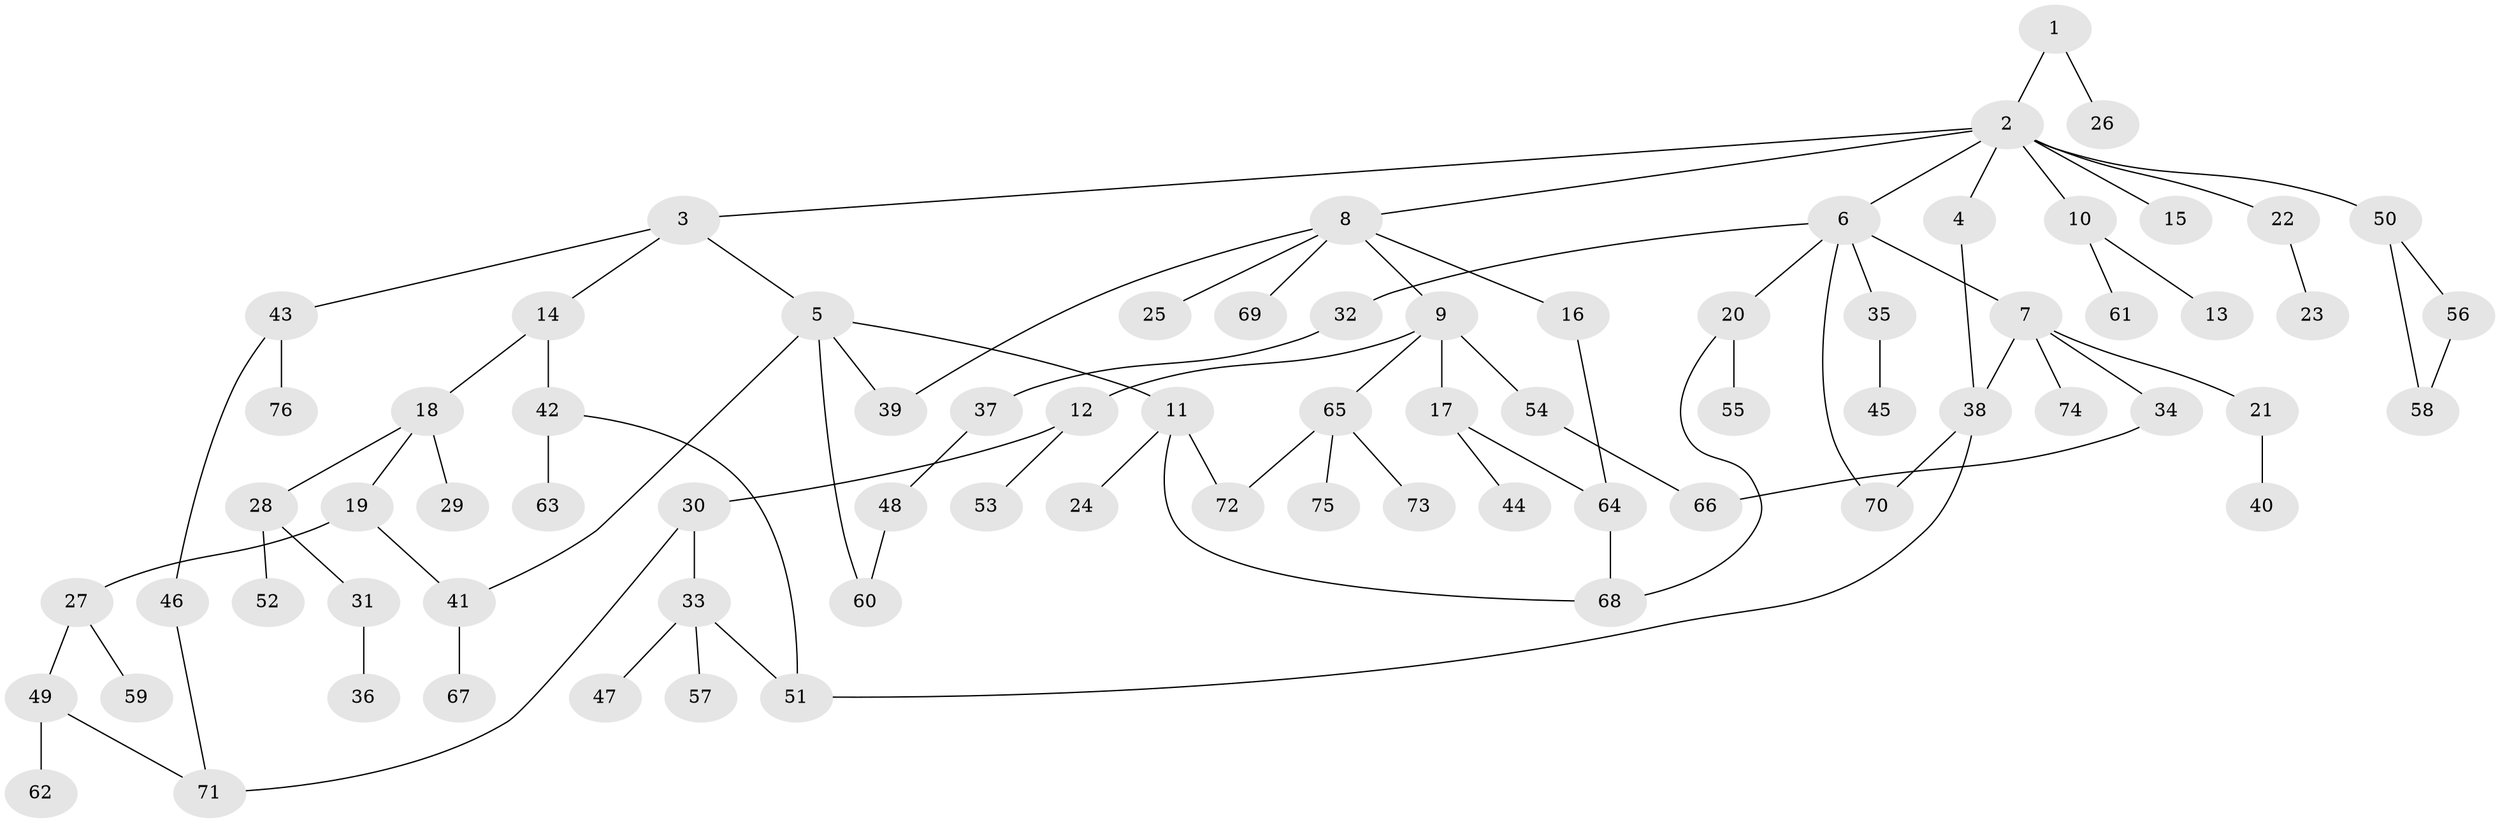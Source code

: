 // Generated by graph-tools (version 1.1) at 2025/01/03/09/25 03:01:07]
// undirected, 76 vertices, 90 edges
graph export_dot {
graph [start="1"]
  node [color=gray90,style=filled];
  1;
  2;
  3;
  4;
  5;
  6;
  7;
  8;
  9;
  10;
  11;
  12;
  13;
  14;
  15;
  16;
  17;
  18;
  19;
  20;
  21;
  22;
  23;
  24;
  25;
  26;
  27;
  28;
  29;
  30;
  31;
  32;
  33;
  34;
  35;
  36;
  37;
  38;
  39;
  40;
  41;
  42;
  43;
  44;
  45;
  46;
  47;
  48;
  49;
  50;
  51;
  52;
  53;
  54;
  55;
  56;
  57;
  58;
  59;
  60;
  61;
  62;
  63;
  64;
  65;
  66;
  67;
  68;
  69;
  70;
  71;
  72;
  73;
  74;
  75;
  76;
  1 -- 2;
  1 -- 26;
  2 -- 3;
  2 -- 4;
  2 -- 6;
  2 -- 8;
  2 -- 10;
  2 -- 15;
  2 -- 22;
  2 -- 50;
  3 -- 5;
  3 -- 14;
  3 -- 43;
  4 -- 38;
  5 -- 11;
  5 -- 41;
  5 -- 60;
  5 -- 39;
  6 -- 7;
  6 -- 20;
  6 -- 32;
  6 -- 35;
  6 -- 70;
  7 -- 21;
  7 -- 34;
  7 -- 74;
  7 -- 38;
  8 -- 9;
  8 -- 16;
  8 -- 25;
  8 -- 39;
  8 -- 69;
  9 -- 12;
  9 -- 17;
  9 -- 54;
  9 -- 65;
  10 -- 13;
  10 -- 61;
  11 -- 24;
  11 -- 72;
  11 -- 68;
  12 -- 30;
  12 -- 53;
  14 -- 18;
  14 -- 42;
  16 -- 64;
  17 -- 44;
  17 -- 64;
  18 -- 19;
  18 -- 28;
  18 -- 29;
  19 -- 27;
  19 -- 41;
  20 -- 55;
  20 -- 68;
  21 -- 40;
  22 -- 23;
  27 -- 49;
  27 -- 59;
  28 -- 31;
  28 -- 52;
  30 -- 33;
  30 -- 71;
  31 -- 36;
  32 -- 37;
  33 -- 47;
  33 -- 57;
  33 -- 51;
  34 -- 66;
  35 -- 45;
  37 -- 48;
  38 -- 70;
  38 -- 51;
  41 -- 67;
  42 -- 51;
  42 -- 63;
  43 -- 46;
  43 -- 76;
  46 -- 71;
  48 -- 60;
  49 -- 62;
  49 -- 71;
  50 -- 56;
  50 -- 58;
  54 -- 66;
  56 -- 58;
  64 -- 68;
  65 -- 73;
  65 -- 75;
  65 -- 72;
}
